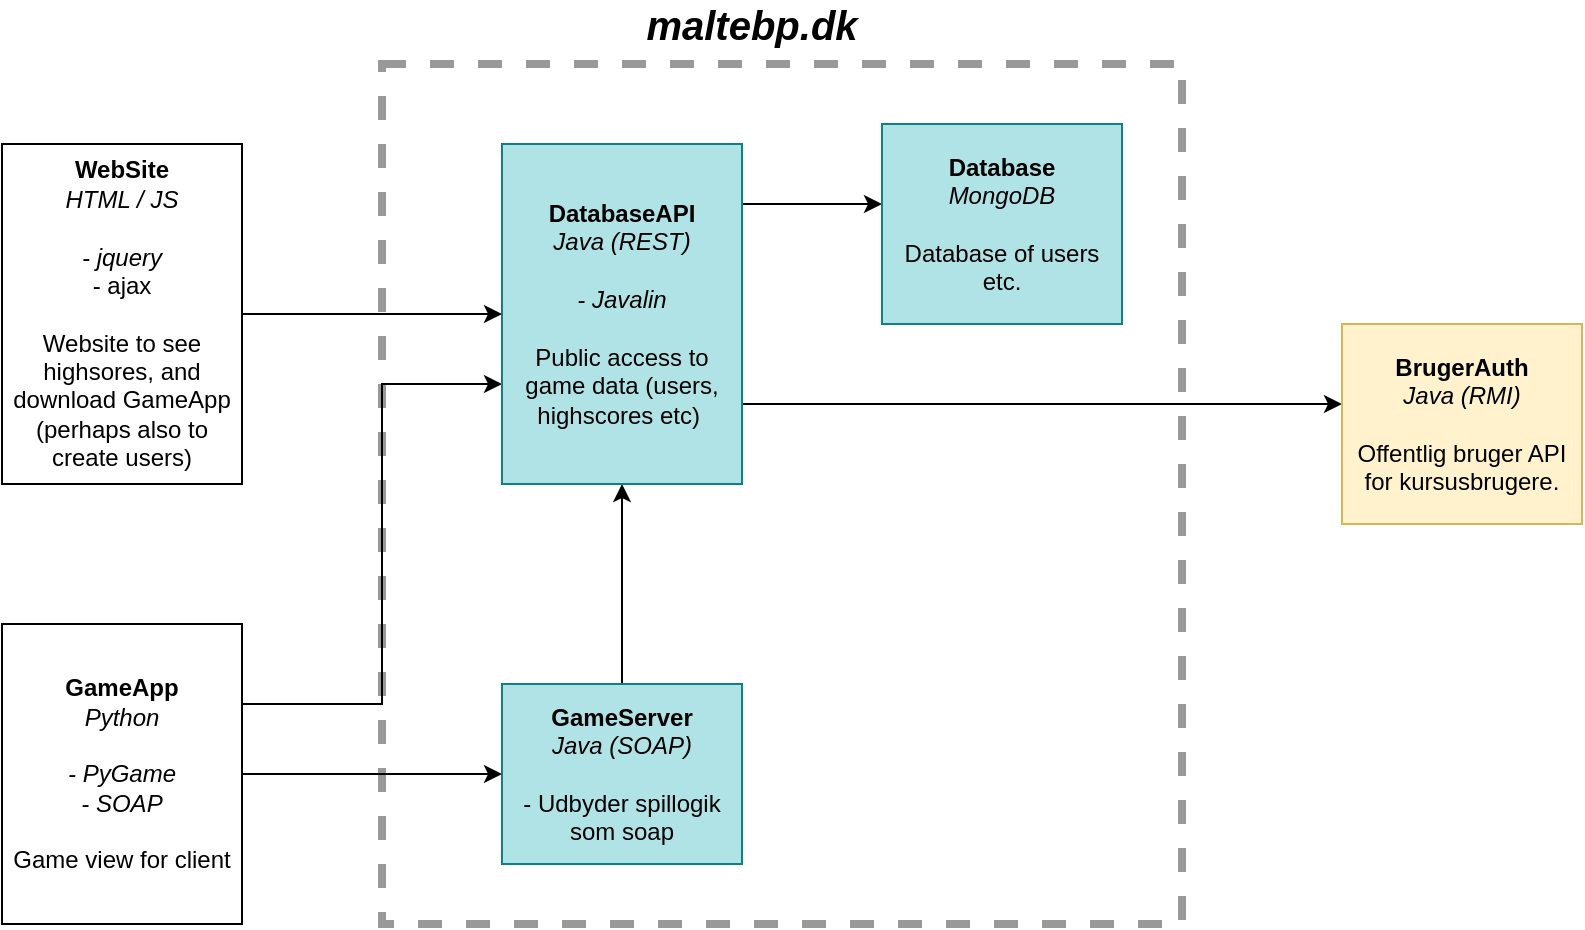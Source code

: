 <mxfile version="12.7.9" type="github">
  <diagram id="nnTAs1MfJtq3i2q6aaK8" name="Page-1">
    <mxGraphModel dx="1422" dy="782" grid="1" gridSize="10" guides="1" tooltips="1" connect="1" arrows="1" fold="1" page="1" pageScale="1" pageWidth="5000" pageHeight="5000" math="0" shadow="0">
      <root>
        <mxCell id="0" />
        <mxCell id="1" parent="0" />
        <mxCell id="SRb2F7GsxGhOm74NIMbP-35" value="" style="rounded=0;whiteSpace=wrap;html=1;strokeColor=#999999;dashed=1;fillColor=none;strokeWidth=4;" parent="1" vertex="1">
          <mxGeometry x="440" y="100" width="400" height="430" as="geometry" />
        </mxCell>
        <mxCell id="SRb2F7GsxGhOm74NIMbP-33" style="edgeStyle=orthogonalEdgeStyle;rounded=0;orthogonalLoop=1;jettySize=auto;html=1;strokeColor=#000000;shadow=0;comic=0;" parent="1" source="SRb2F7GsxGhOm74NIMbP-12" target="SRb2F7GsxGhOm74NIMbP-16" edge="1">
          <mxGeometry relative="1" as="geometry" />
        </mxCell>
        <mxCell id="SRb2F7GsxGhOm74NIMbP-12" value="&lt;b&gt;GameServer&lt;/b&gt;&lt;br&gt;&lt;i&gt;Java (SOAP)&lt;br&gt;&lt;/i&gt;&lt;br&gt;- Udbyder spillogik som soap" style="rounded=0;whiteSpace=wrap;html=1;fillColor=#b0e3e6;strokeColor=#0e8088;" parent="1" vertex="1">
          <mxGeometry x="500" y="410" width="120" height="90" as="geometry" />
        </mxCell>
        <mxCell id="SRb2F7GsxGhOm74NIMbP-27" style="edgeStyle=orthogonalEdgeStyle;rounded=0;orthogonalLoop=1;jettySize=auto;html=1;entryX=0;entryY=0.5;entryDx=0;entryDy=0;" parent="1" source="SRb2F7GsxGhOm74NIMbP-14" target="SRb2F7GsxGhOm74NIMbP-12" edge="1">
          <mxGeometry relative="1" as="geometry" />
        </mxCell>
        <mxCell id="SRb2F7GsxGhOm74NIMbP-29" style="edgeStyle=orthogonalEdgeStyle;rounded=0;orthogonalLoop=1;jettySize=auto;html=1;" parent="1" source="SRb2F7GsxGhOm74NIMbP-14" target="SRb2F7GsxGhOm74NIMbP-16" edge="1">
          <mxGeometry relative="1" as="geometry">
            <Array as="points">
              <mxPoint x="440" y="420" />
              <mxPoint x="440" y="260" />
            </Array>
          </mxGeometry>
        </mxCell>
        <mxCell id="SRb2F7GsxGhOm74NIMbP-14" value="&lt;b&gt;GameApp&lt;br&gt;&lt;/b&gt;&lt;i&gt;Python&lt;/i&gt;&lt;br&gt;&lt;br&gt;&lt;i&gt;- PyGame&lt;/i&gt;&lt;br&gt;&lt;i&gt;- SOAP&lt;/i&gt;&lt;br&gt;&lt;br&gt;Game view for client" style="rounded=0;whiteSpace=wrap;html=1;strokeColor=#000000;" parent="1" vertex="1">
          <mxGeometry x="250" y="380" width="120" height="150" as="geometry" />
        </mxCell>
        <mxCell id="SRb2F7GsxGhOm74NIMbP-15" value="&lt;b&gt;WebSite&lt;br&gt;&lt;/b&gt;&lt;i&gt;HTML / JS&lt;/i&gt;&lt;br&gt;&lt;br&gt;&lt;i&gt;- jquery&lt;br&gt;&lt;/i&gt;- ajax&lt;br&gt;&lt;br&gt;Website to see highsores, and download GameApp (perhaps also to create users)" style="rounded=0;whiteSpace=wrap;html=1;strokeColor=#000000;" parent="1" vertex="1">
          <mxGeometry x="250" y="140" width="120" height="170" as="geometry" />
        </mxCell>
        <mxCell id="SRb2F7GsxGhOm74NIMbP-31" style="edgeStyle=orthogonalEdgeStyle;rounded=0;orthogonalLoop=1;jettySize=auto;html=1;strokeColor=#000000;" parent="1" source="SRb2F7GsxGhOm74NIMbP-16" target="SRb2F7GsxGhOm74NIMbP-17" edge="1">
          <mxGeometry relative="1" as="geometry">
            <Array as="points">
              <mxPoint x="655" y="170" />
              <mxPoint x="655" y="170" />
            </Array>
          </mxGeometry>
        </mxCell>
        <mxCell id="SRb2F7GsxGhOm74NIMbP-32" style="edgeStyle=orthogonalEdgeStyle;rounded=0;orthogonalLoop=1;jettySize=auto;html=1;strokeColor=#000000;comic=0;" parent="1" source="SRb2F7GsxGhOm74NIMbP-16" target="SRb2F7GsxGhOm74NIMbP-18" edge="1">
          <mxGeometry relative="1" as="geometry">
            <Array as="points">
              <mxPoint x="870" y="270" />
              <mxPoint x="870" y="270" />
            </Array>
          </mxGeometry>
        </mxCell>
        <mxCell id="SRb2F7GsxGhOm74NIMbP-16" value="&lt;b&gt;DatabaseAPI&lt;br&gt;&lt;/b&gt;&lt;i&gt;Java (REST)&lt;/i&gt;&lt;br&gt;&lt;br&gt;&lt;i&gt;- Javalin&lt;/i&gt;&lt;br&gt;&lt;br&gt;Public access to game data (users, highscores etc)&amp;nbsp;" style="rounded=0;whiteSpace=wrap;html=1;fillColor=#b0e3e6;strokeColor=#0e8088;" parent="1" vertex="1">
          <mxGeometry x="500" y="140" width="120" height="170" as="geometry" />
        </mxCell>
        <mxCell id="SRb2F7GsxGhOm74NIMbP-17" value="&lt;b&gt;Database&lt;br&gt;&lt;/b&gt;&lt;i&gt;MongoDB&lt;/i&gt;&lt;br&gt;&lt;div&gt;&lt;br&gt;&lt;/div&gt;Database of users etc." style="rounded=0;whiteSpace=wrap;html=1;fillColor=#b0e3e6;strokeColor=#0e8088;" parent="1" vertex="1">
          <mxGeometry x="690" y="130" width="120" height="100" as="geometry" />
        </mxCell>
        <mxCell id="SRb2F7GsxGhOm74NIMbP-18" value="&lt;b&gt;BrugerAuth&lt;br&gt;&lt;/b&gt;&lt;i&gt;Java (RMI)&lt;/i&gt;&lt;br&gt;&lt;br&gt;Offentlig bruger API for kursusbrugere." style="rounded=0;whiteSpace=wrap;html=1;fillColor=#fff2cc;strokeColor=#d6b656;" parent="1" vertex="1">
          <mxGeometry x="920" y="230" width="120" height="100" as="geometry" />
        </mxCell>
        <mxCell id="SRb2F7GsxGhOm74NIMbP-25" value="" style="endArrow=classic;html=1;entryX=0;entryY=0.5;entryDx=0;entryDy=0;" parent="1" source="SRb2F7GsxGhOm74NIMbP-15" target="SRb2F7GsxGhOm74NIMbP-16" edge="1">
          <mxGeometry width="50" height="50" relative="1" as="geometry">
            <mxPoint x="370" y="275" as="sourcePoint" />
            <mxPoint x="370" y="175" as="targetPoint" />
          </mxGeometry>
        </mxCell>
        <mxCell id="SRb2F7GsxGhOm74NIMbP-36" value="&lt;font style=&quot;font-size: 20px&quot;&gt;&lt;b&gt;&lt;i&gt;maltebp.dk&lt;/i&gt;&lt;/b&gt;&lt;/font&gt;" style="text;html=1;strokeColor=none;fillColor=none;align=center;verticalAlign=middle;whiteSpace=wrap;rounded=0;dashed=1;" parent="1" vertex="1">
          <mxGeometry x="550" y="70" width="150" height="20" as="geometry" />
        </mxCell>
      </root>
    </mxGraphModel>
  </diagram>
</mxfile>
